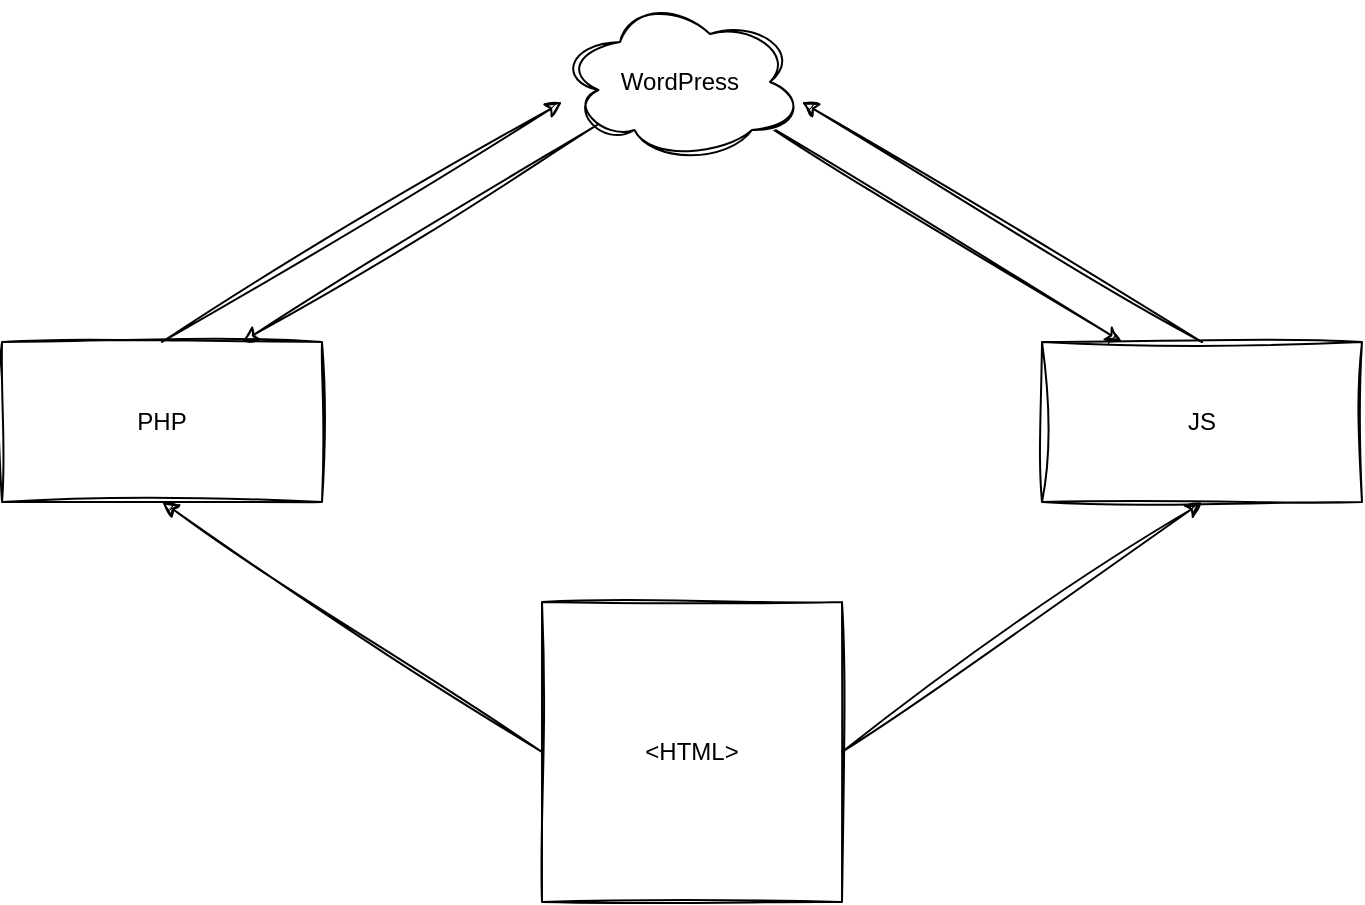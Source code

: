 <mxfile version="21.3.8" type="github">
  <diagram name="Page-1" id="Lv_SBtkdRo3yYcfiK4QI">
    <mxGraphModel dx="770" dy="597" grid="1" gridSize="10" guides="1" tooltips="1" connect="1" arrows="1" fold="1" page="1" pageScale="1" pageWidth="850" pageHeight="1100" math="0" shadow="0">
      <root>
        <mxCell id="0" />
        <mxCell id="1" parent="0" />
        <mxCell id="OsF0BoTtFuj80bzJuRa7-1" value="&amp;lt;HTML&amp;gt;" style="whiteSpace=wrap;html=1;aspect=fixed;labelBackgroundColor=none;sketch=1;curveFitting=1;jiggle=2;" parent="1" vertex="1">
          <mxGeometry x="350" y="330" width="150" height="150" as="geometry" />
        </mxCell>
        <mxCell id="OsF0BoTtFuj80bzJuRa7-3" value="PHP" style="rounded=0;whiteSpace=wrap;html=1;labelBackgroundColor=none;sketch=1;curveFitting=1;jiggle=2;" parent="1" vertex="1">
          <mxGeometry x="80" y="200" width="160" height="80" as="geometry" />
        </mxCell>
        <mxCell id="OsF0BoTtFuj80bzJuRa7-4" value="JS" style="rounded=0;whiteSpace=wrap;html=1;labelBackgroundColor=none;sketch=1;curveFitting=1;jiggle=2;" parent="1" vertex="1">
          <mxGeometry x="600" y="200" width="160" height="80" as="geometry" />
        </mxCell>
        <mxCell id="OsF0BoTtFuj80bzJuRa7-6" value="" style="endArrow=classic;html=1;rounded=0;entryX=0.5;entryY=1;entryDx=0;entryDy=0;exitX=0;exitY=0.5;exitDx=0;exitDy=0;labelBackgroundColor=none;fontColor=default;sketch=1;curveFitting=1;jiggle=2;" parent="1" source="OsF0BoTtFuj80bzJuRa7-1" target="OsF0BoTtFuj80bzJuRa7-3" edge="1">
          <mxGeometry width="50" height="50" relative="1" as="geometry">
            <mxPoint x="400" y="330" as="sourcePoint" />
            <mxPoint x="450" y="280" as="targetPoint" />
          </mxGeometry>
        </mxCell>
        <mxCell id="OsF0BoTtFuj80bzJuRa7-7" value="" style="endArrow=classic;html=1;rounded=0;exitX=0.5;exitY=0;exitDx=0;exitDy=0;labelBackgroundColor=none;fontColor=default;sketch=1;curveFitting=1;jiggle=2;" parent="1" source="OsF0BoTtFuj80bzJuRa7-3" edge="1">
          <mxGeometry width="50" height="50" relative="1" as="geometry">
            <mxPoint x="400" y="330" as="sourcePoint" />
            <mxPoint x="360" y="80" as="targetPoint" />
          </mxGeometry>
        </mxCell>
        <mxCell id="OsF0BoTtFuj80bzJuRa7-8" value="" style="endArrow=classic;html=1;rounded=0;entryX=0.5;entryY=1;entryDx=0;entryDy=0;exitX=1;exitY=0.5;exitDx=0;exitDy=0;labelBackgroundColor=none;fontColor=default;sketch=1;curveFitting=1;jiggle=2;" parent="1" source="OsF0BoTtFuj80bzJuRa7-1" target="OsF0BoTtFuj80bzJuRa7-4" edge="1">
          <mxGeometry width="50" height="50" relative="1" as="geometry">
            <mxPoint x="360" y="415" as="sourcePoint" />
            <mxPoint x="170" y="290" as="targetPoint" />
          </mxGeometry>
        </mxCell>
        <mxCell id="OsF0BoTtFuj80bzJuRa7-9" value="" style="endArrow=classic;html=1;rounded=0;exitX=0.5;exitY=0;exitDx=0;exitDy=0;labelBackgroundColor=none;fontColor=default;sketch=1;curveFitting=1;jiggle=2;" parent="1" source="OsF0BoTtFuj80bzJuRa7-4" edge="1">
          <mxGeometry width="50" height="50" relative="1" as="geometry">
            <mxPoint x="170" y="210" as="sourcePoint" />
            <mxPoint x="480" y="80" as="targetPoint" />
          </mxGeometry>
        </mxCell>
        <mxCell id="OsF0BoTtFuj80bzJuRa7-10" value="" style="endArrow=classic;html=1;rounded=0;fontColor=default;entryX=0.25;entryY=0;entryDx=0;entryDy=0;labelBackgroundColor=none;sketch=1;curveFitting=1;jiggle=2;" parent="1" target="OsF0BoTtFuj80bzJuRa7-4" edge="1">
          <mxGeometry width="50" height="50" relative="1" as="geometry">
            <mxPoint x="460" y="90" as="sourcePoint" />
            <mxPoint x="450" y="280" as="targetPoint" />
          </mxGeometry>
        </mxCell>
        <mxCell id="OsF0BoTtFuj80bzJuRa7-11" value="" style="endArrow=classic;html=1;rounded=0;fontColor=default;entryX=0.75;entryY=0;entryDx=0;entryDy=0;labelBackgroundColor=none;sketch=1;curveFitting=1;jiggle=2;" parent="1" target="OsF0BoTtFuj80bzJuRa7-3" edge="1">
          <mxGeometry width="50" height="50" relative="1" as="geometry">
            <mxPoint x="380" y="90" as="sourcePoint" />
            <mxPoint x="650" y="210" as="targetPoint" />
          </mxGeometry>
        </mxCell>
        <mxCell id="OsF0BoTtFuj80bzJuRa7-12" value="WordPress" style="ellipse;shape=cloud;whiteSpace=wrap;html=1;labelBackgroundColor=none;sketch=1;curveFitting=1;jiggle=2;" parent="1" vertex="1">
          <mxGeometry x="359" y="30" width="120" height="80" as="geometry" />
        </mxCell>
      </root>
    </mxGraphModel>
  </diagram>
</mxfile>
